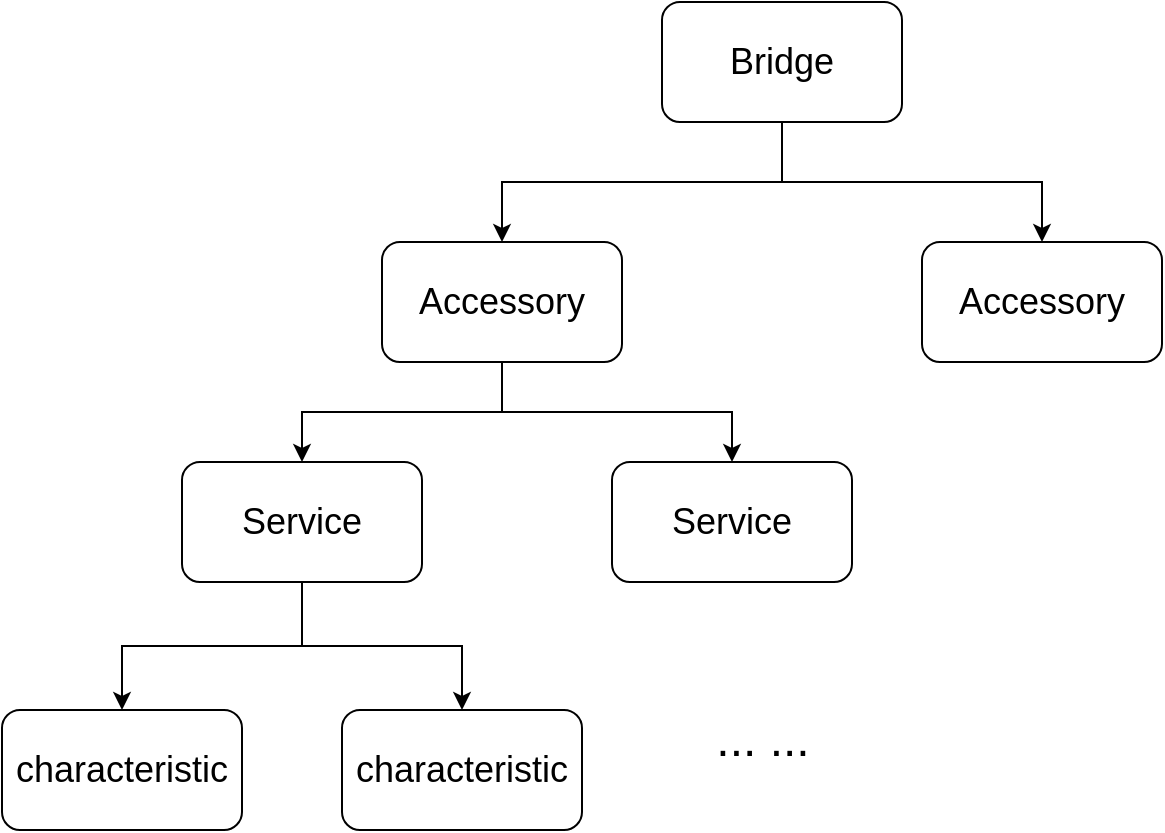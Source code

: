 <mxfile version="19.0.3" type="device"><diagram id="h6cgDg0y1xtrpWkgJ0vJ" name="第 1 页"><mxGraphModel dx="1697" dy="1020" grid="1" gridSize="10" guides="1" tooltips="1" connect="1" arrows="1" fold="1" page="1" pageScale="1" pageWidth="1169" pageHeight="827" math="0" shadow="0"><root><mxCell id="0"/><mxCell id="1" parent="0"/><mxCell id="FVKnPOVWIjbTJjsX0LME-7" style="edgeStyle=orthogonalEdgeStyle;rounded=0;orthogonalLoop=1;jettySize=auto;html=1;entryX=0.5;entryY=0;entryDx=0;entryDy=0;fontSize=18;" edge="1" parent="1" source="FVKnPOVWIjbTJjsX0LME-1" target="FVKnPOVWIjbTJjsX0LME-2"><mxGeometry relative="1" as="geometry"/></mxCell><mxCell id="FVKnPOVWIjbTJjsX0LME-10" style="edgeStyle=orthogonalEdgeStyle;rounded=0;orthogonalLoop=1;jettySize=auto;html=1;exitX=0.5;exitY=1;exitDx=0;exitDy=0;entryX=0.5;entryY=0;entryDx=0;entryDy=0;fontSize=18;" edge="1" parent="1" source="FVKnPOVWIjbTJjsX0LME-1" target="FVKnPOVWIjbTJjsX0LME-4"><mxGeometry relative="1" as="geometry"/></mxCell><mxCell id="FVKnPOVWIjbTJjsX0LME-1" value="&lt;font style=&quot;font-size: 18px;&quot;&gt;Accessory&lt;/font&gt;" style="rounded=1;whiteSpace=wrap;html=1;" vertex="1" parent="1"><mxGeometry x="350" y="180" width="120" height="60" as="geometry"/></mxCell><mxCell id="FVKnPOVWIjbTJjsX0LME-8" style="edgeStyle=orthogonalEdgeStyle;rounded=0;orthogonalLoop=1;jettySize=auto;html=1;entryX=0.5;entryY=0;entryDx=0;entryDy=0;fontSize=18;" edge="1" parent="1" source="FVKnPOVWIjbTJjsX0LME-2" target="FVKnPOVWIjbTJjsX0LME-5"><mxGeometry relative="1" as="geometry"/></mxCell><mxCell id="FVKnPOVWIjbTJjsX0LME-9" style="edgeStyle=orthogonalEdgeStyle;rounded=0;orthogonalLoop=1;jettySize=auto;html=1;exitX=0.5;exitY=1;exitDx=0;exitDy=0;entryX=0.5;entryY=0;entryDx=0;entryDy=0;fontSize=18;" edge="1" parent="1" source="FVKnPOVWIjbTJjsX0LME-2" target="FVKnPOVWIjbTJjsX0LME-6"><mxGeometry relative="1" as="geometry"/></mxCell><mxCell id="FVKnPOVWIjbTJjsX0LME-2" value="&lt;font style=&quot;font-size: 18px;&quot;&gt;Service&lt;/font&gt;" style="rounded=1;whiteSpace=wrap;html=1;" vertex="1" parent="1"><mxGeometry x="250" y="290" width="120" height="60" as="geometry"/></mxCell><mxCell id="FVKnPOVWIjbTJjsX0LME-4" value="&lt;font style=&quot;font-size: 18px;&quot;&gt;Service&lt;/font&gt;" style="rounded=1;whiteSpace=wrap;html=1;" vertex="1" parent="1"><mxGeometry x="465" y="290" width="120" height="60" as="geometry"/></mxCell><mxCell id="FVKnPOVWIjbTJjsX0LME-5" value="&lt;font style=&quot;font-size: 18px;&quot;&gt;characteristic&lt;/font&gt;" style="rounded=1;whiteSpace=wrap;html=1;" vertex="1" parent="1"><mxGeometry x="160" y="414" width="120" height="60" as="geometry"/></mxCell><mxCell id="FVKnPOVWIjbTJjsX0LME-6" value="&lt;font style=&quot;font-size: 18px;&quot;&gt;characteristic&lt;/font&gt;" style="rounded=1;whiteSpace=wrap;html=1;" vertex="1" parent="1"><mxGeometry x="330" y="414" width="120" height="60" as="geometry"/></mxCell><mxCell id="FVKnPOVWIjbTJjsX0LME-11" value="&lt;font style=&quot;font-size: 18px;&quot;&gt;Accessory&lt;/font&gt;" style="rounded=1;whiteSpace=wrap;html=1;" vertex="1" parent="1"><mxGeometry x="620" y="180" width="120" height="60" as="geometry"/></mxCell><mxCell id="FVKnPOVWIjbTJjsX0LME-13" style="edgeStyle=orthogonalEdgeStyle;rounded=0;orthogonalLoop=1;jettySize=auto;html=1;exitX=0.5;exitY=1;exitDx=0;exitDy=0;entryX=0.5;entryY=0;entryDx=0;entryDy=0;fontSize=18;" edge="1" parent="1" source="FVKnPOVWIjbTJjsX0LME-12" target="FVKnPOVWIjbTJjsX0LME-1"><mxGeometry relative="1" as="geometry"/></mxCell><mxCell id="FVKnPOVWIjbTJjsX0LME-14" style="edgeStyle=orthogonalEdgeStyle;rounded=0;orthogonalLoop=1;jettySize=auto;html=1;exitX=0.5;exitY=1;exitDx=0;exitDy=0;fontSize=18;" edge="1" parent="1" source="FVKnPOVWIjbTJjsX0LME-12" target="FVKnPOVWIjbTJjsX0LME-11"><mxGeometry relative="1" as="geometry"/></mxCell><mxCell id="FVKnPOVWIjbTJjsX0LME-12" value="Bridge" style="rounded=1;whiteSpace=wrap;html=1;fontSize=18;" vertex="1" parent="1"><mxGeometry x="490" y="60" width="120" height="60" as="geometry"/></mxCell><mxCell id="FVKnPOVWIjbTJjsX0LME-15" value="&lt;font style=&quot;font-size: 24px;&quot;&gt;... ...&lt;/font&gt;" style="text;html=1;resizable=0;autosize=1;align=center;verticalAlign=middle;points=[];fillColor=none;strokeColor=none;rounded=0;fontSize=18;" vertex="1" parent="1"><mxGeometry x="510" y="414" width="60" height="30" as="geometry"/></mxCell></root></mxGraphModel></diagram></mxfile>